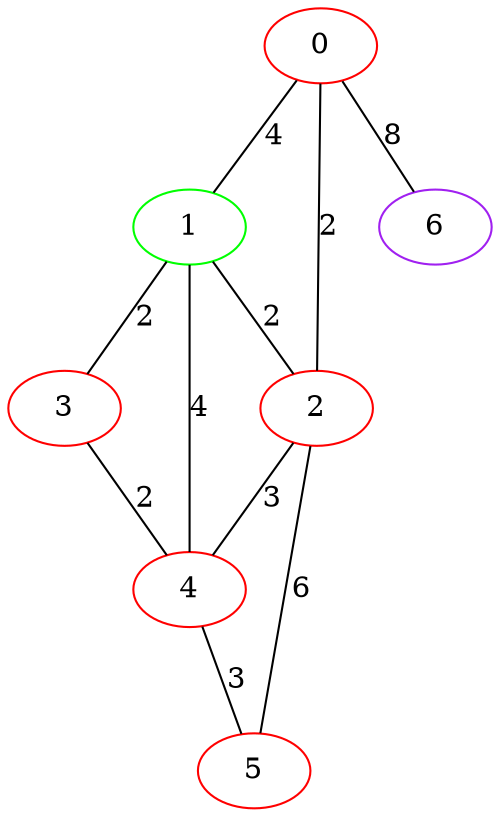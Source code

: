 graph "" {
0 [color=red, weight=1];
1 [color=green, weight=2];
2 [color=red, weight=1];
3 [color=red, weight=1];
4 [color=red, weight=1];
5 [color=red, weight=1];
6 [color=purple, weight=4];
0 -- 1  [key=0, label=4];
0 -- 2  [key=0, label=2];
0 -- 6  [key=0, label=8];
1 -- 2  [key=0, label=2];
1 -- 3  [key=0, label=2];
1 -- 4  [key=0, label=4];
2 -- 4  [key=0, label=3];
2 -- 5  [key=0, label=6];
3 -- 4  [key=0, label=2];
4 -- 5  [key=0, label=3];
}
